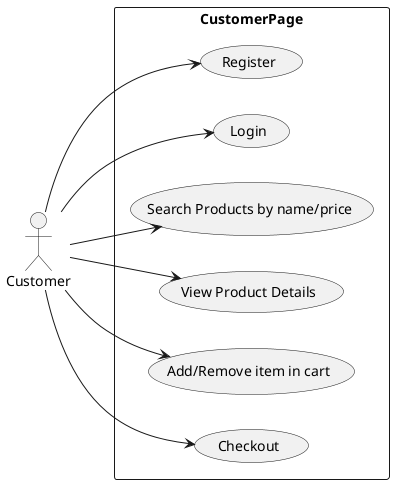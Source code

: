 @startuml CustomerUseCase
left to right direction
actor "Customer" as fc
rectangle CustomerPage {
  usecase "Register" as UC1
  usecase "Login" as UC2
  usecase "Search Products by name/price" as UC3
  usecase "View Product Details" as UC4
  usecase "Add/Remove item in cart" as UC5
  usecase "Checkout" as UC6
}
fc --> UC1
fc --> UC2
fc --> UC3
fc --> UC4
fc --> UC5
fc --> UC6
@enduml